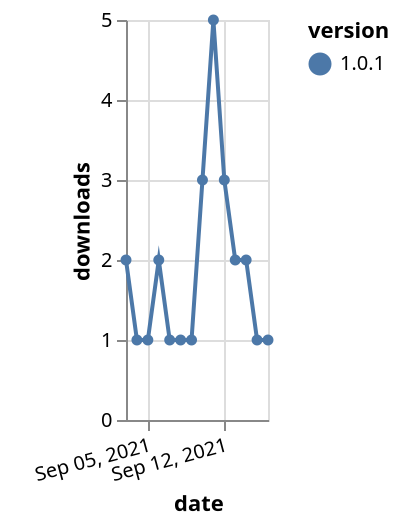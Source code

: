 {"$schema": "https://vega.github.io/schema/vega-lite/v5.json", "description": "A simple bar chart with embedded data.", "data": {"values": [{"date": "2021-09-03", "total": 114, "delta": 2, "version": "1.0.1"}, {"date": "2021-09-04", "total": 115, "delta": 1, "version": "1.0.1"}, {"date": "2021-09-05", "total": 116, "delta": 1, "version": "1.0.1"}, {"date": "2021-09-06", "total": 118, "delta": 2, "version": "1.0.1"}, {"date": "2021-09-07", "total": 119, "delta": 1, "version": "1.0.1"}, {"date": "2021-09-08", "total": 120, "delta": 1, "version": "1.0.1"}, {"date": "2021-09-09", "total": 121, "delta": 1, "version": "1.0.1"}, {"date": "2021-09-10", "total": 124, "delta": 3, "version": "1.0.1"}, {"date": "2021-09-11", "total": 129, "delta": 5, "version": "1.0.1"}, {"date": "2021-09-12", "total": 132, "delta": 3, "version": "1.0.1"}, {"date": "2021-09-13", "total": 134, "delta": 2, "version": "1.0.1"}, {"date": "2021-09-14", "total": 136, "delta": 2, "version": "1.0.1"}, {"date": "2021-09-15", "total": 137, "delta": 1, "version": "1.0.1"}, {"date": "2021-09-16", "total": 138, "delta": 1, "version": "1.0.1"}]}, "width": "container", "mark": {"type": "line", "point": {"filled": true}}, "encoding": {"x": {"field": "date", "type": "temporal", "timeUnit": "yearmonthdate", "title": "date", "axis": {"labelAngle": -15}}, "y": {"field": "delta", "type": "quantitative", "title": "downloads"}, "color": {"field": "version", "type": "nominal"}, "tooltip": {"field": "delta"}}}